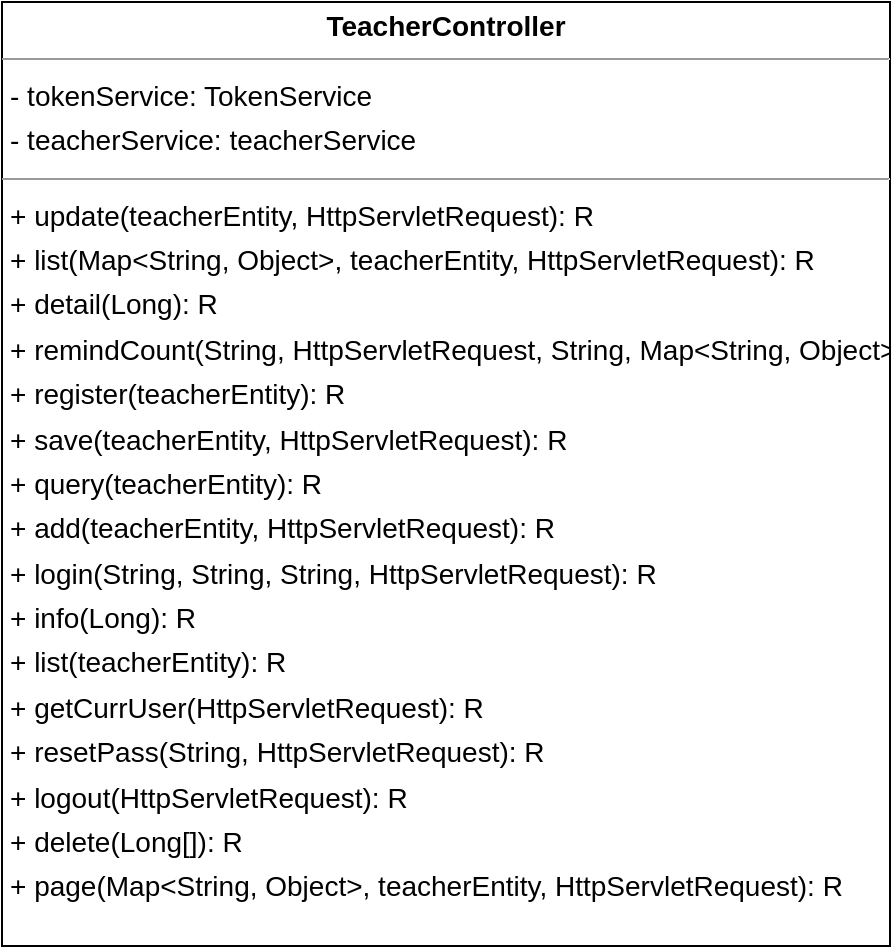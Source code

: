 <mxfile version="24.3.0" type="device">
  <diagram id="v0ITukVP-cMpAGlcsRk-" name="第 1 页">
    <mxGraphModel dx="1621" dy="618" grid="1" gridSize="10" guides="1" tooltips="1" connect="1" arrows="1" fold="1" page="0" pageScale="1" pageWidth="827" pageHeight="1169" background="none" math="0" shadow="0">
      <root>
        <mxCell id="0" />
        <mxCell id="1" parent="0" />
        <mxCell id="node1" value="&lt;p style=&quot;margin:0px;margin-top:4px;text-align:center;&quot;&gt;&lt;b&gt;TeacherController&lt;/b&gt;&lt;/p&gt;&lt;hr size=&quot;1&quot;&gt;&lt;p style=&quot;margin:0 0 0 4px;line-height:1.6;&quot;&gt;- tokenService: TokenService&lt;br&gt;- teacherService: teacherService&lt;/p&gt;&lt;hr size=&quot;1&quot;&gt;&lt;p style=&quot;margin:0 0 0 4px;line-height:1.6;&quot;&gt;+ update(teacherEntity, HttpServletRequest): R&lt;br&gt;+ list(Map&amp;lt;String, Object&amp;gt;, teacherEntity, HttpServletRequest): R&lt;br&gt;+ detail(Long): R&lt;br&gt;+ remindCount(String, HttpServletRequest, String, Map&amp;lt;String, Object&amp;gt;): R&lt;br&gt;+ register(teacherEntity): R&lt;br&gt;+ save(teacherEntity, HttpServletRequest): R&lt;br&gt;+ query(teacherEntity): R&lt;br&gt;+ add(teacherEntity, HttpServletRequest): R&lt;br&gt;+ login(String, String, String, HttpServletRequest): R&lt;br&gt;+ info(Long): R&lt;br&gt;+ list(teacherEntity): R&lt;br&gt;+ getCurrUser(HttpServletRequest): R&lt;br&gt;+ resetPass(String, HttpServletRequest): R&lt;br&gt;+ logout(HttpServletRequest): R&lt;br&gt;+ delete(Long[]): R&lt;br&gt;+ page(Map&amp;lt;String, Object&amp;gt;, teacherEntity, HttpServletRequest): R&lt;/p&gt;" style="verticalAlign=top;align=left;overflow=fill;fontSize=14;fontFamily=Helvetica;html=1;rounded=0;shadow=0;comic=0;labelBackgroundColor=none;strokeWidth=1;" parent="1" vertex="1">
          <mxGeometry x="-81" y="300" width="444" height="472" as="geometry" />
        </mxCell>
      </root>
    </mxGraphModel>
  </diagram>
</mxfile>
